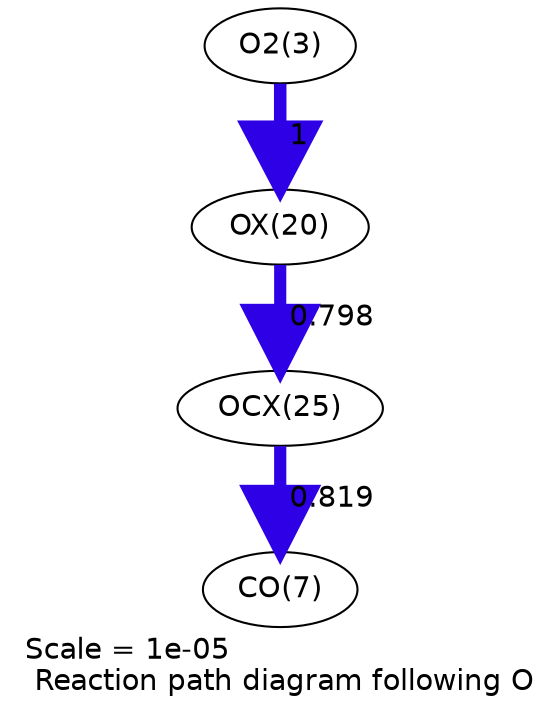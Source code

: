 digraph reaction_paths {
center=1;
s5 -> s27[fontname="Helvetica", penwidth=6, arrowsize=3, color="0.7, 1.5, 0.9"
, label=" 1"];
s27 -> s32[fontname="Helvetica", penwidth=5.83, arrowsize=2.91, color="0.7, 1.3, 0.9"
, label=" 0.798"];
s32 -> s9[fontname="Helvetica", penwidth=5.85, arrowsize=2.92, color="0.7, 1.32, 0.9"
, label=" 0.819"];
s5 [ fontname="Helvetica", label="O2(3)"];
s9 [ fontname="Helvetica", label="CO(7)"];
s27 [ fontname="Helvetica", label="OX(20)"];
s32 [ fontname="Helvetica", label="OCX(25)"];
 label = "Scale = 1e-05\l Reaction path diagram following O";
 fontname = "Helvetica";
}
